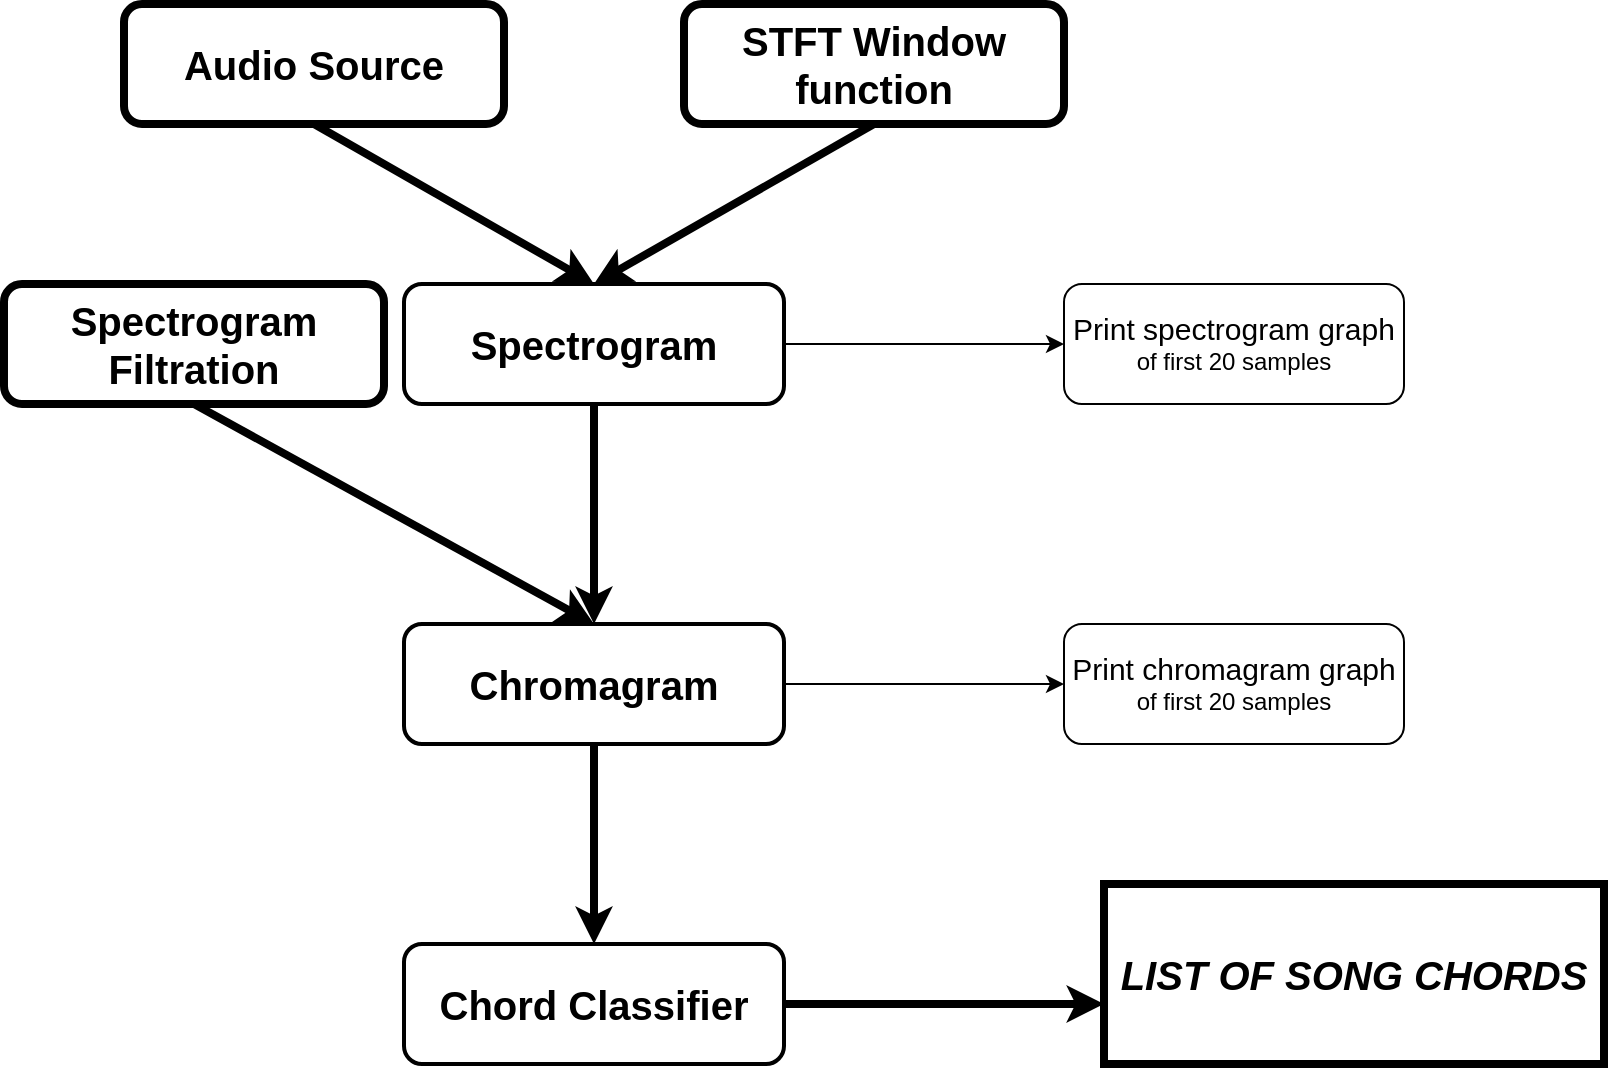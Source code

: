 <mxfile version="14.1.1" type="device"><diagram id="zQ0aD4A0fD0jIirgJMry" name="Page-1"><mxGraphModel dx="1303" dy="728" grid="1" gridSize="10" guides="1" tooltips="1" connect="1" arrows="1" fold="1" page="1" pageScale="1" pageWidth="827" pageHeight="1169" math="0" shadow="0"><root><mxCell id="0"/><mxCell id="1" parent="0"/><mxCell id="P2NuTfhxAFI3VA9Qcz87-2" value="&lt;b&gt;&lt;font style=&quot;font-size: 20px&quot;&gt;STFT Window function&lt;/font&gt;&lt;/b&gt;" style="rounded=1;whiteSpace=wrap;html=1;strokeWidth=4;" vertex="1" parent="1"><mxGeometry x="350" y="10" width="190" height="60" as="geometry"/></mxCell><mxCell id="P2NuTfhxAFI3VA9Qcz87-29" value="&lt;font size=&quot;1&quot;&gt;&lt;b style=&quot;font-size: 20px&quot;&gt;Spectrogram&lt;/b&gt;&lt;/font&gt;" style="rounded=1;whiteSpace=wrap;html=1;strokeWidth=2;" vertex="1" parent="1"><mxGeometry x="210" y="150" width="190" height="60" as="geometry"/></mxCell><mxCell id="P2NuTfhxAFI3VA9Qcz87-30" value="&lt;font style=&quot;font-size: 20px&quot;&gt;&lt;b&gt;Chromagram&lt;/b&gt;&lt;/font&gt;" style="rounded=1;whiteSpace=wrap;html=1;strokeWidth=2;" vertex="1" parent="1"><mxGeometry x="210" y="320" width="190" height="60" as="geometry"/></mxCell><mxCell id="P2NuTfhxAFI3VA9Qcz87-31" value="&lt;b&gt;&lt;font style=&quot;font-size: 20px&quot;&gt;Audio Source&lt;/font&gt;&lt;/b&gt;" style="rounded=1;whiteSpace=wrap;html=1;strokeWidth=4;" vertex="1" parent="1"><mxGeometry x="70" y="10" width="190" height="60" as="geometry"/></mxCell><mxCell id="P2NuTfhxAFI3VA9Qcz87-32" value="&lt;font style=&quot;font-size: 20px&quot;&gt;&lt;b&gt;Chord Classifier&lt;/b&gt;&lt;/font&gt;" style="rounded=1;whiteSpace=wrap;html=1;strokeWidth=2;" vertex="1" parent="1"><mxGeometry x="210" y="480" width="190" height="60" as="geometry"/></mxCell><mxCell id="P2NuTfhxAFI3VA9Qcz87-35" value="&lt;font size=&quot;1&quot;&gt;&lt;b style=&quot;font-size: 20px&quot;&gt;Spectrogram Filtration&lt;/b&gt;&lt;/font&gt;" style="rounded=1;whiteSpace=wrap;html=1;strokeWidth=4;" vertex="1" parent="1"><mxGeometry x="10" y="150" width="190" height="60" as="geometry"/></mxCell><mxCell id="P2NuTfhxAFI3VA9Qcz87-36" value="" style="endArrow=classic;html=1;exitX=0.5;exitY=1;exitDx=0;exitDy=0;entryX=0.5;entryY=0;entryDx=0;entryDy=0;strokeWidth=4;endFill=1;" edge="1" parent="1" source="P2NuTfhxAFI3VA9Qcz87-31" target="P2NuTfhxAFI3VA9Qcz87-29"><mxGeometry width="50" height="50" relative="1" as="geometry"><mxPoint x="330" y="250" as="sourcePoint"/><mxPoint x="300" y="150" as="targetPoint"/></mxGeometry></mxCell><mxCell id="P2NuTfhxAFI3VA9Qcz87-38" value="" style="endArrow=classic;html=1;exitX=0.5;exitY=1;exitDx=0;exitDy=0;entryX=0.5;entryY=0;entryDx=0;entryDy=0;strokeWidth=4;endFill=1;" edge="1" parent="1" source="P2NuTfhxAFI3VA9Qcz87-2" target="P2NuTfhxAFI3VA9Qcz87-29"><mxGeometry width="50" height="50" relative="1" as="geometry"><mxPoint x="330" y="250" as="sourcePoint"/><mxPoint x="470" y="170" as="targetPoint"/></mxGeometry></mxCell><mxCell id="P2NuTfhxAFI3VA9Qcz87-40" value="" style="endArrow=classic;html=1;exitX=0.5;exitY=1;exitDx=0;exitDy=0;entryX=0.5;entryY=0;entryDx=0;entryDy=0;strokeWidth=4;" edge="1" parent="1" source="P2NuTfhxAFI3VA9Qcz87-35" target="P2NuTfhxAFI3VA9Qcz87-30"><mxGeometry width="50" height="50" relative="1" as="geometry"><mxPoint x="330" y="250" as="sourcePoint"/><mxPoint x="380" y="200" as="targetPoint"/></mxGeometry></mxCell><mxCell id="P2NuTfhxAFI3VA9Qcz87-41" value="" style="endArrow=classic;html=1;exitX=0.5;exitY=1;exitDx=0;exitDy=0;entryX=0.5;entryY=0;entryDx=0;entryDy=0;strokeWidth=4;" edge="1" parent="1" source="P2NuTfhxAFI3VA9Qcz87-29" target="P2NuTfhxAFI3VA9Qcz87-30"><mxGeometry width="50" height="50" relative="1" as="geometry"><mxPoint x="330" y="250" as="sourcePoint"/><mxPoint x="380" y="200" as="targetPoint"/></mxGeometry></mxCell><mxCell id="P2NuTfhxAFI3VA9Qcz87-43" value="" style="endArrow=classic;html=1;exitX=0.5;exitY=1;exitDx=0;exitDy=0;entryX=0.5;entryY=0;entryDx=0;entryDy=0;strokeWidth=4;" edge="1" parent="1" source="P2NuTfhxAFI3VA9Qcz87-30" target="P2NuTfhxAFI3VA9Qcz87-32"><mxGeometry width="50" height="50" relative="1" as="geometry"><mxPoint x="330" y="250" as="sourcePoint"/><mxPoint x="380" y="200" as="targetPoint"/></mxGeometry></mxCell><mxCell id="P2NuTfhxAFI3VA9Qcz87-44" value="" style="endArrow=classic;html=1;strokeWidth=4;exitX=1;exitY=0.5;exitDx=0;exitDy=0;" edge="1" parent="1" source="P2NuTfhxAFI3VA9Qcz87-32"><mxGeometry width="50" height="50" relative="1" as="geometry"><mxPoint x="450" y="400" as="sourcePoint"/><mxPoint x="560" y="510" as="targetPoint"/></mxGeometry></mxCell><mxCell id="P2NuTfhxAFI3VA9Qcz87-45" value="&lt;i&gt;&lt;b&gt;&lt;font style=&quot;font-size: 20px&quot;&gt;LIST OF SONG CHORDS&lt;/font&gt;&lt;/b&gt;&lt;/i&gt;" style="rounded=0;whiteSpace=wrap;html=1;strokeWidth=4;" vertex="1" parent="1"><mxGeometry x="560" y="450" width="250" height="90" as="geometry"/></mxCell><mxCell id="P2NuTfhxAFI3VA9Qcz87-46" value="" style="endArrow=classic;html=1;strokeWidth=1;exitX=1;exitY=0.5;exitDx=0;exitDy=0;entryX=0;entryY=0.5;entryDx=0;entryDy=0;" edge="1" parent="1" source="P2NuTfhxAFI3VA9Qcz87-29" target="P2NuTfhxAFI3VA9Qcz87-47"><mxGeometry width="50" height="50" relative="1" as="geometry"><mxPoint x="450" y="390" as="sourcePoint"/><mxPoint x="520" y="180" as="targetPoint"/></mxGeometry></mxCell><mxCell id="P2NuTfhxAFI3VA9Qcz87-47" value="&lt;font style=&quot;font-size: 15px&quot;&gt;&lt;font style=&quot;font-size: 15px&quot;&gt;Print&lt;/font&gt; spectrogram graph&lt;/font&gt; of first 20 samples" style="rounded=1;whiteSpace=wrap;html=1;strokeWidth=1;" vertex="1" parent="1"><mxGeometry x="540" y="150" width="170" height="60" as="geometry"/></mxCell><mxCell id="P2NuTfhxAFI3VA9Qcz87-48" value="&lt;font style=&quot;font-size: 15px&quot;&gt;&lt;font style=&quot;font-size: 15px&quot;&gt;Print&lt;/font&gt; chromagram graph&lt;/font&gt; of first 20 samples" style="rounded=1;whiteSpace=wrap;html=1;strokeWidth=1;" vertex="1" parent="1"><mxGeometry x="540" y="320" width="170" height="60" as="geometry"/></mxCell><mxCell id="P2NuTfhxAFI3VA9Qcz87-49" value="" style="endArrow=classic;html=1;strokeWidth=1;exitX=1;exitY=0.5;exitDx=0;exitDy=0;entryX=0;entryY=0.5;entryDx=0;entryDy=0;" edge="1" parent="1" source="P2NuTfhxAFI3VA9Qcz87-30" target="P2NuTfhxAFI3VA9Qcz87-48"><mxGeometry width="50" height="50" relative="1" as="geometry"><mxPoint x="450" y="380" as="sourcePoint"/><mxPoint x="500" y="330" as="targetPoint"/></mxGeometry></mxCell></root></mxGraphModel></diagram></mxfile>